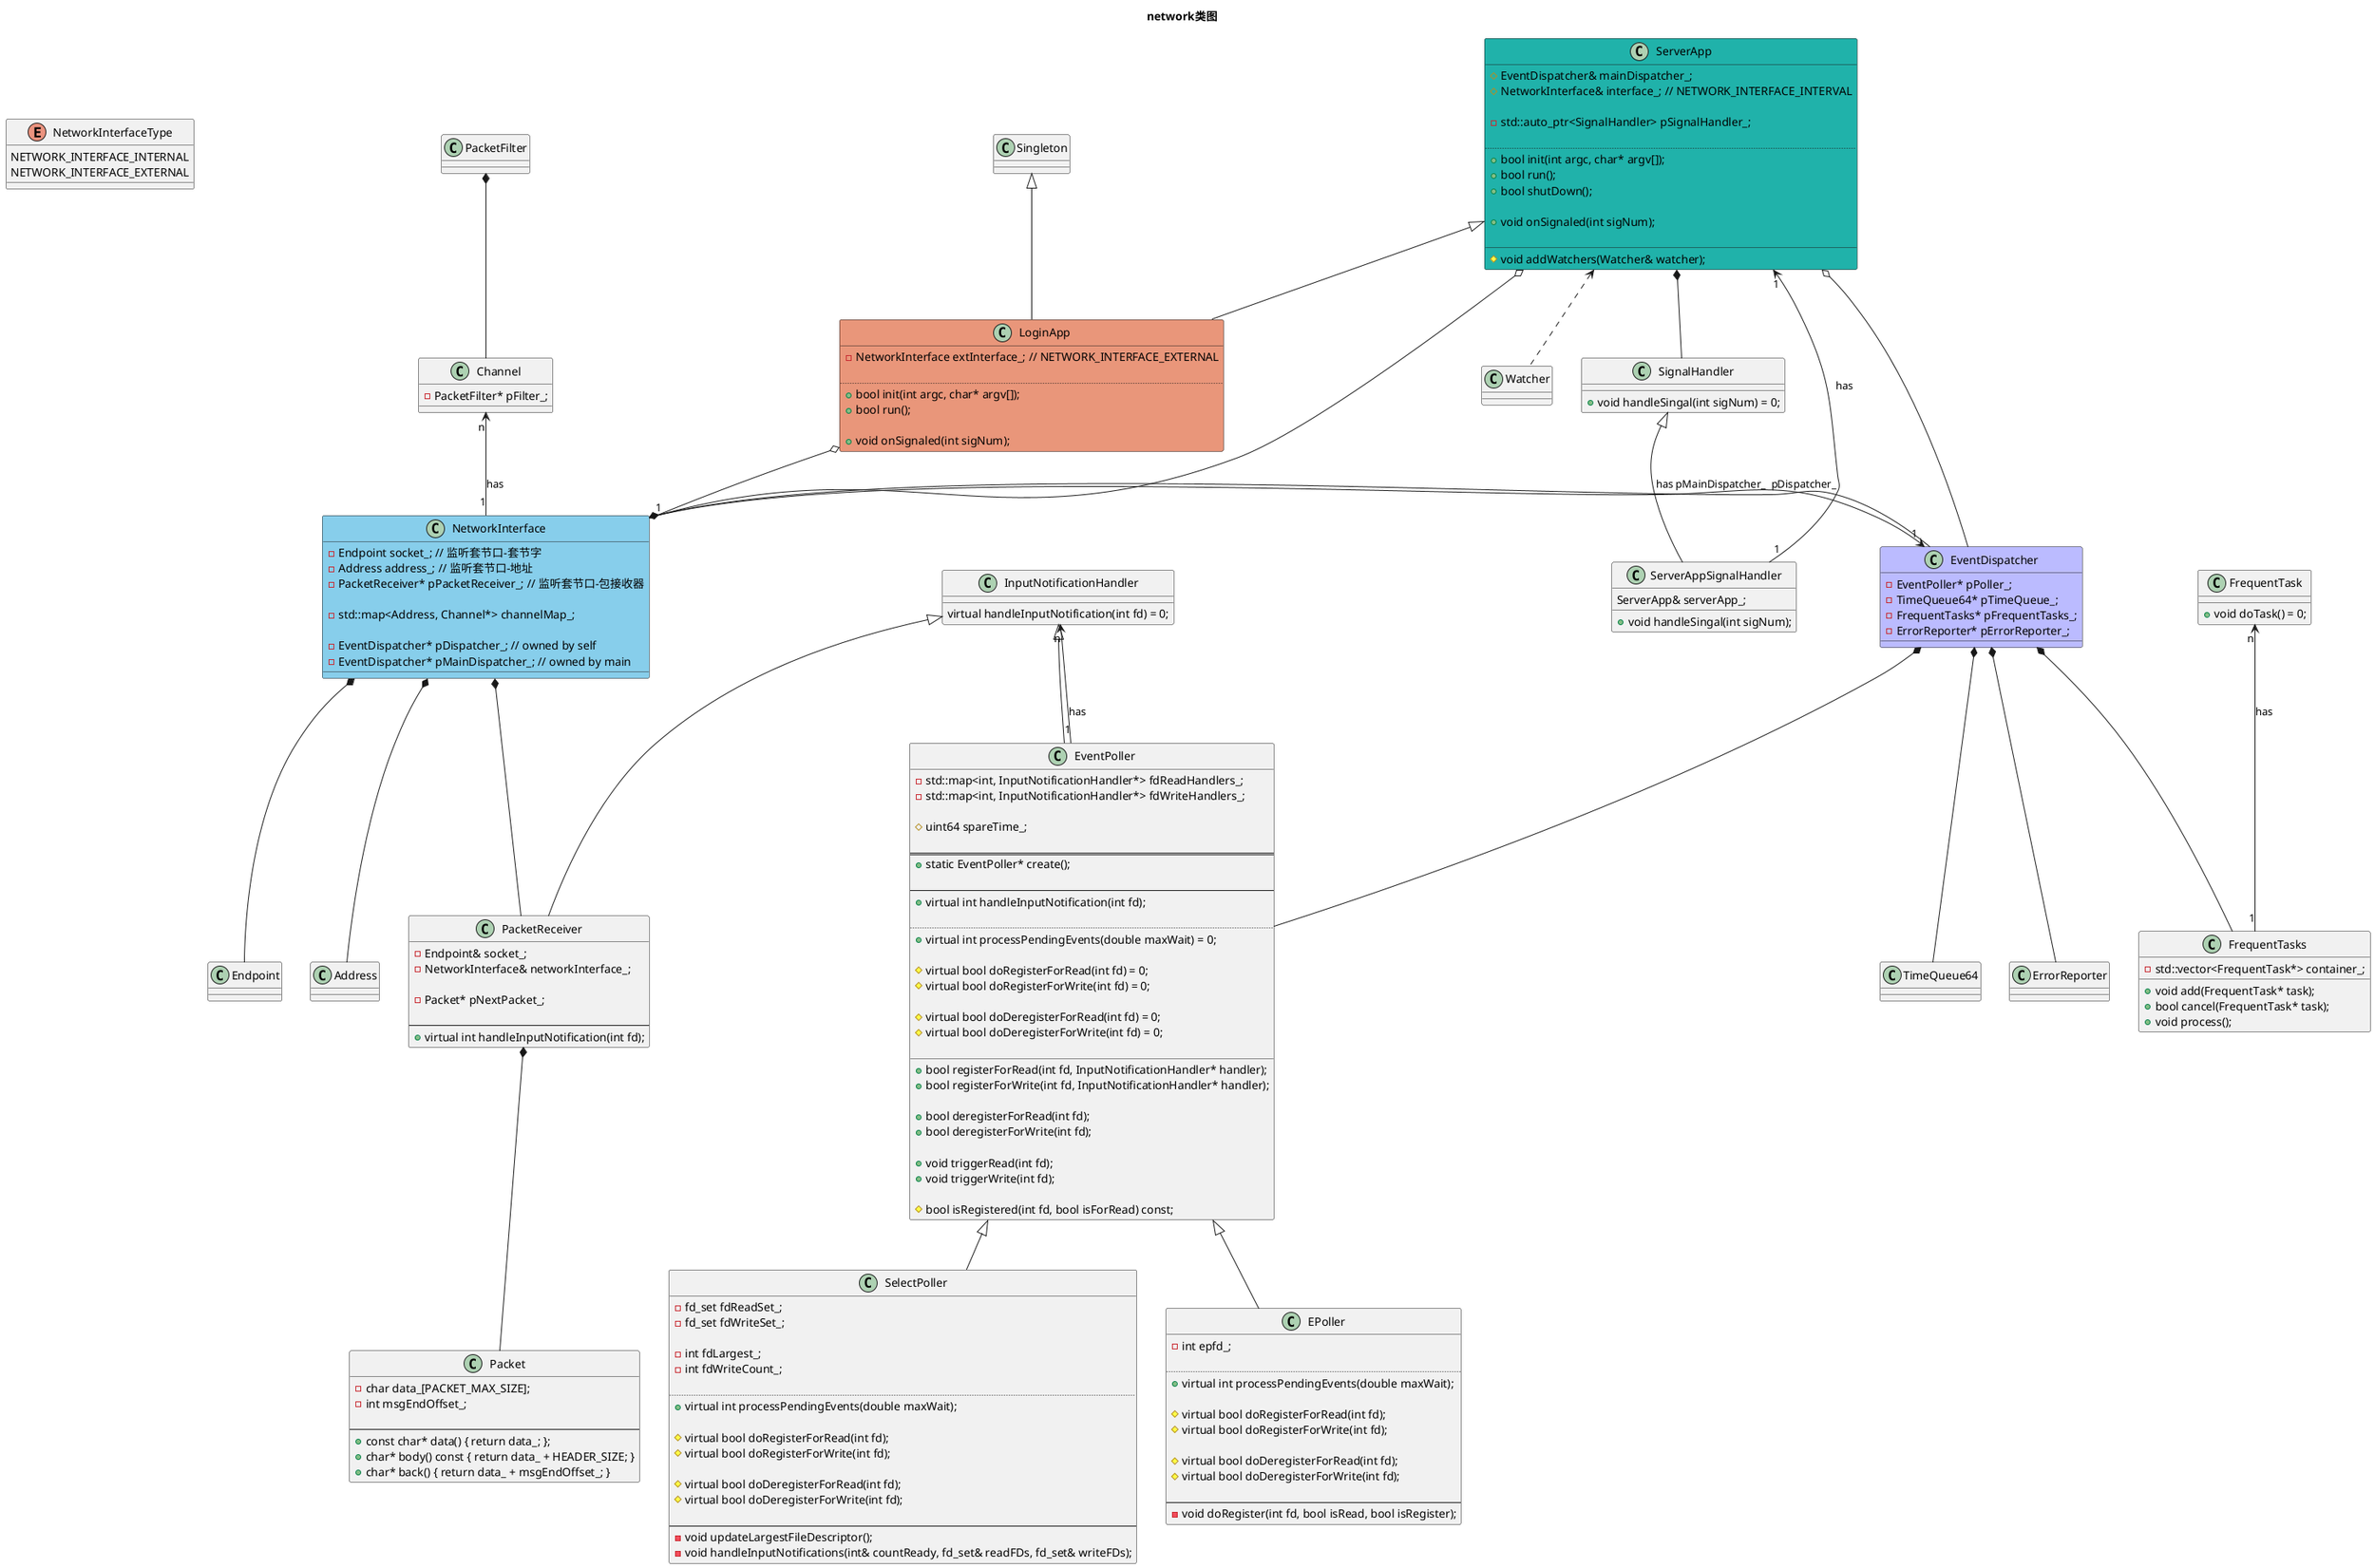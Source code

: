 @startuml

title network类图

'继承 Extension <|--  继承关系
'组合 Composition *--> 整体由部分构成，整体没有了，部分不存在
'聚合 Aggregation o--> 整体由部分构成，整体没有了，部分还存在

'0.#Moccasin
'1.#LightSeaGreen
'2.#DarkSalmon
'3.#BBBBFF
'4.#SkyBlue
'5.#LightPink
'6.#CadetBlue
'7.#Violet

''''''''''''''''''''''''''''''Commons'''''''''''''''''''''''''''''''''''''''''''
enum NetworkInterfaceType {
    NETWORK_INTERFACE_INTERNAL
    NETWORK_INTERFACE_EXTERNAL
}

''''''''''''''''''''''''''''''EventPoller'''''''''''''''''''''''''''''''''''''''''''
together {
class InputNotificationHandler {
    {method} virtual handleInputNotification(int fd) = 0;
}

class EventPoller {
    ' - 私有
    - std::map<int, InputNotificationHandler*> fdReadHandlers_;
    - std::map<int, InputNotificationHandler*> fdWriteHandlers_;

    ' # 保护
    # uint64 spareTime_;

    ==
    ' + 公有
    + static EventPoller* create();

    --
    + {method} virtual int handleInputNotification(int fd);

    ....
    + {method} virtual int processPendingEvents(double maxWait) = 0;

    # {method} virtual bool doRegisterForRead(int fd) = 0;
    # {method} virtual bool doRegisterForWrite(int fd) = 0;

    # {method} virtual bool doDeregisterForRead(int fd) = 0;
    # {method} virtual bool doDeregisterForWrite(int fd) = 0;

    __
    + bool registerForRead(int fd, InputNotificationHandler* handler);
    + bool registerForWrite(int fd, InputNotificationHandler* handler);

    + bool deregisterForRead(int fd);
    + bool deregisterForWrite(int fd);

    + void triggerRead(int fd);
    + void triggerWrite(int fd);

    # bool isRegistered(int fd, bool isForRead) const;
}

class SelectPoller {
    - fd_set fdReadSet_;
    - fd_set fdWriteSet_;

    - int fdLargest_;
    - int fdWriteCount_;

    ....
    + {method} virtual int processPendingEvents(double maxWait);

    # {method} virtual bool doRegisterForRead(int fd);
    # {method} virtual bool doRegisterForWrite(int fd);

    # {method} virtual bool doDeregisterForRead(int fd);
    # {method} virtual bool doDeregisterForWrite(int fd);

    --
    - void updateLargestFileDescriptor();
    - void handleInputNotifications(int& countReady, fd_set& readFDs, fd_set& writeFDs);
}

class EPoller {
    - int epfd_;

    ....
    + {method} virtual int processPendingEvents(double maxWait);

    # {method} virtual bool doRegisterForRead(int fd);
    # {method} virtual bool doRegisterForWrite(int fd);

    # {method} virtual bool doDeregisterForRead(int fd);
    # {method} virtual bool doDeregisterForWrite(int fd);

    --
    - void doRegister(int fd, bool isRead, bool isRegister);
}

}



'''''''''''''''''''''''''''''''''EventDispatcher'''''''''''''''''''''''''''''''''
together {
class TimeQueue64 {

}

class FrequentTasks {
    - std::vector<FrequentTask*> container_;

    + void add(FrequentTask* task);
    + bool cancel(FrequentTask* task);
    + void process();
}

class ErrorReporter {

}

class FrequentTask {
    + {method} void doTask() = 0;

}

class EventDispatcher #BBBBFF{
    - EventPoller* pPoller_;
    - TimeQueue64* pTimeQueue_;
    - FrequentTasks* pFrequentTasks_;
    - ErrorReporter* pErrorReporter_;
}

}


''''''''''''''''''''''''''''''''''''''NetworkInterface''''''''''''''''''''''''''''
together {
class Endpoint {

}

class Address {

}

class Packet {
    - char data_[PACKET_MAX_SIZE];
    - int msgEndOffset_;

    --
    + const char* data() { return data_; };
    + char* body() const { return data_ + HEADER_SIZE; }
    + char* back() { return data_ + msgEndOffset_; }
}

class PacketReceiver {
    - Endpoint& socket_;
    - NetworkInterface& networkInterface_;

    - Packet* pNextPacket_;

    --
    + {method} virtual int handleInputNotification(int fd);
}

class PacketFilter {

}

class Channel {
    - PacketFilter* pFilter_;
}

class NetworkInterface #SkyBlue{
    - Endpoint socket_; // 监听套节口-套节字
    - Address address_; // 监听套节口-地址
    - PacketReceiver* pPacketReceiver_; // 监听套节口-包接收器

    - std::map<Address, Channel*> channelMap_;

    - EventDispatcher* pDispatcher_; // owned by self
    - EventDispatcher* pMainDispatcher_; // owned by main
}

}




''''''''''''''''''''''''''''''''''''''''ServerApp'''''''''''''''''''''''''''''''
together {
class Watcher {

}
class SignalHandler {
    + {method} void handleSingal(int sigNum) = 0;
}

class ServerAppSignalHandler {
    ServerApp& serverApp_;

    + {method} void handleSingal(int sigNum);
}

class ServerApp #LightSeaGreen{
    # EventDispatcher& mainDispatcher_;
    # NetworkInterface& interface_; // NETWORK_INTERFACE_INTERVAL

    - std::auto_ptr<SignalHandler> pSignalHandler_;

    ..
    + {method} bool init(int argc, char* argv[]);
    + {method} bool run();
    + {method} bool shutDown();

    + {method} void onSignaled(int sigNum);

    __
    # void addWatchers(Watcher& watcher);
}

}


''''''''''''''''''''''''''''''''''''''''LoginApp'''''''''''''''''''''''''''''''
together {
class LoginApp #DarkSalmon{
    - NetworkInterface extInterface_; // NETWORK_INTERFACE_EXTERNAL

    ..
    + {method} bool init(int argc, char* argv[]);
    + {method} bool run();

    + {method} void onSignaled(int sigNum);
}

}


''''''''''''''''''''''''''''''''''''''''''''''''''''''''''''''''''''''''''''''''
' EventDispatcher
InputNotificationHandler <|-- EventPoller

EventPoller <|-- SelectPoller
EventPoller <|-- EPoller
InputNotificationHandler "n"<--"1" EventPoller : has

EventDispatcher *-- EventPoller
EventDispatcher *-- TimeQueue64
EventDispatcher *-- FrequentTasks
EventDispatcher *-- ErrorReporter

FrequentTask "n"<--"1" FrequentTasks : has

' NetworkInterface
NetworkInterface *-- Endpoint
NetworkInterface *-- Address
NetworkInterface *-- PacketReceiver
NetworkInterface *-- EventDispatcher : pDispatcher_

EventDispatcher "1"<--"1" NetworkInterface : has pMainDispatcher_
Channel "n"<--"1" NetworkInterface : has

InputNotificationHandler <|-- PacketReceiver
PacketReceiver *-- Packet
PacketFilter *-- Channel

' ServerApp
' 继承(接口和实现关系)
SignalHandler <|-- ServerAppSignalHandler

' 聚合(聚合关联：有整体与局部的关系，没了整体，局部也可存在)
ServerApp o-- NetworkInterface
ServerApp o-- EventDispatcher

' 组合(组合关联：强烈的包含关系，组合类负责被组合累的生命周期)
ServerApp *-- SignalHandler

' 关联(一般关联：一种引用关系，通常使用属性表达)
ServerApp "1"<--"1" ServerAppSignalHandler : has

' 依赖(对象间最弱的关联方式，一种临时性的关联)
ServerApp <.. Watcher

' LoginApp
ServerApp <|-- LoginApp
Singleton <|-- LoginApp
LoginApp o-- NetworkInterface





@enduml